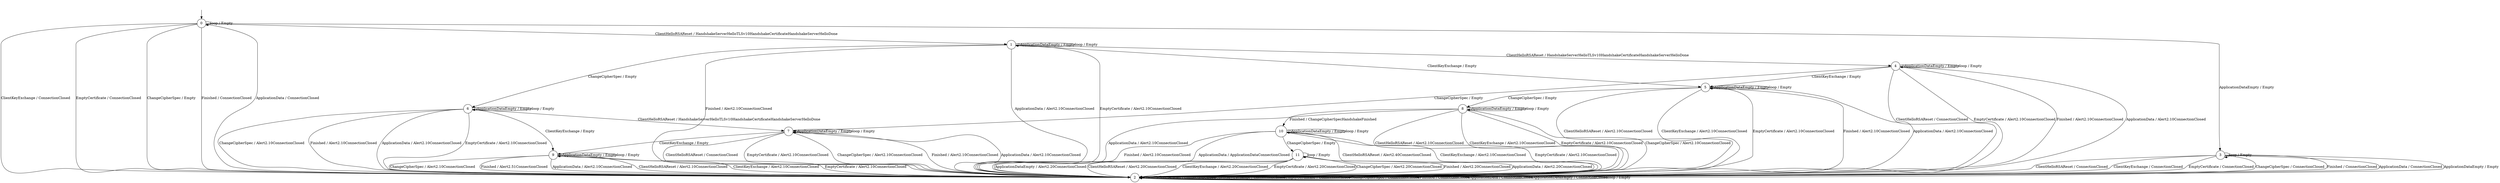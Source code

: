digraph g {
__start0 [label="" shape="none"];

	s0 [shape="circle" label="0"];
	s1 [shape="circle" label="1"];
	s2 [shape="circle" label="2"];
	s3 [shape="circle" label="3"];
	s4 [shape="circle" label="4"];
	s5 [shape="circle" label="5"];
	s6 [shape="circle" label="6"];
	s7 [shape="circle" label="7"];
	s8 [shape="circle" label="8"];
	s9 [shape="circle" label="9"];
	s10 [shape="circle" label="10"];
	s11 [shape="circle" label="11"];
	s0 -> s1 [label="ClientHelloRSAReset / HandshakeServerHelloTLSv10HandshakeCertificateHandshakeServerHelloDone"];
	s0 -> s2 [label="ClientKeyExchange / ConnectionClosed"];
	s0 -> s2 [label="EmptyCertificate / ConnectionClosed"];
	s0 -> s2 [label="ChangeCipherSpec / Empty"];
	s0 -> s2 [label="Finished / ConnectionClosed"];
	s0 -> s2 [label="ApplicationData / ConnectionClosed"];
	s0 -> s3 [label="ApplicationDataEmpty / Empty"];
	s1 -> s4 [label="ClientHelloRSAReset / HandshakeServerHelloTLSv10HandshakeCertificateHandshakeServerHelloDone"];
	s1 -> s5 [label="ClientKeyExchange / Empty"];
	s1 -> s2 [label="EmptyCertificate / Alert2.10ConnectionClosed"];
	s1 -> s6 [label="ChangeCipherSpec / Empty"];
	s1 -> s2 [label="Finished / Alert2.10ConnectionClosed"];
	s1 -> s2 [label="ApplicationData / Alert2.10ConnectionClosed"];
	s1 -> s1 [label="ApplicationDataEmpty / Empty"];
	s2 -> s2 [label="ClientHelloRSAReset / ConnectionClosed"];
	s2 -> s2 [label="ClientKeyExchange / ConnectionClosed"];
	s2 -> s2 [label="EmptyCertificate / ConnectionClosed"];
	s2 -> s2 [label="ChangeCipherSpec / ConnectionClosed"];
	s2 -> s2 [label="Finished / ConnectionClosed"];
	s2 -> s2 [label="ApplicationData / ConnectionClosed"];
	s2 -> s2 [label="ApplicationDataEmpty / ConnectionClosed"];
	s3 -> s2 [label="ClientHelloRSAReset / ConnectionClosed"];
	s3 -> s2 [label="ClientKeyExchange / ConnectionClosed"];
	s3 -> s2 [label="EmptyCertificate / ConnectionClosed"];
	s3 -> s2 [label="ChangeCipherSpec / ConnectionClosed"];
	s3 -> s2 [label="Finished / ConnectionClosed"];
	s3 -> s2 [label="ApplicationData / ConnectionClosed"];
	s3 -> s2 [label="ApplicationDataEmpty / Empty"];
	s4 -> s2 [label="ClientHelloRSAReset / ConnectionClosed"];
	s4 -> s5 [label="ClientKeyExchange / Empty"];
	s4 -> s2 [label="EmptyCertificate / Alert2.10ConnectionClosed"];
	s4 -> s7 [label="ChangeCipherSpec / Empty"];
	s4 -> s2 [label="Finished / Alert2.10ConnectionClosed"];
	s4 -> s2 [label="ApplicationData / Alert2.10ConnectionClosed"];
	s4 -> s4 [label="ApplicationDataEmpty / Empty"];
	s5 -> s2 [label="ClientHelloRSAReset / Alert2.10ConnectionClosed"];
	s5 -> s2 [label="ClientKeyExchange / Alert2.10ConnectionClosed"];
	s5 -> s2 [label="EmptyCertificate / Alert2.10ConnectionClosed"];
	s5 -> s8 [label="ChangeCipherSpec / Empty"];
	s5 -> s2 [label="Finished / Alert2.10ConnectionClosed"];
	s5 -> s2 [label="ApplicationData / Alert2.10ConnectionClosed"];
	s5 -> s5 [label="ApplicationDataEmpty / Empty"];
	s6 -> s7 [label="ClientHelloRSAReset / HandshakeServerHelloTLSv10HandshakeCertificateHandshakeServerHelloDone"];
	s6 -> s9 [label="ClientKeyExchange / Empty"];
	s6 -> s2 [label="EmptyCertificate / Alert2.10ConnectionClosed"];
	s6 -> s2 [label="ChangeCipherSpec / Alert2.10ConnectionClosed"];
	s6 -> s2 [label="Finished / Alert2.10ConnectionClosed"];
	s6 -> s2 [label="ApplicationData / Alert2.10ConnectionClosed"];
	s6 -> s6 [label="ApplicationDataEmpty / Empty"];
	s7 -> s2 [label="ClientHelloRSAReset / ConnectionClosed"];
	s7 -> s9 [label="ClientKeyExchange / Empty"];
	s7 -> s2 [label="EmptyCertificate / Alert2.10ConnectionClosed"];
	s7 -> s2 [label="ChangeCipherSpec / Alert2.10ConnectionClosed"];
	s7 -> s2 [label="Finished / Alert2.10ConnectionClosed"];
	s7 -> s2 [label="ApplicationData / Alert2.10ConnectionClosed"];
	s7 -> s7 [label="ApplicationDataEmpty / Empty"];
	s8 -> s2 [label="ClientHelloRSAReset / Alert2.10ConnectionClosed"];
	s8 -> s2 [label="ClientKeyExchange / Alert2.10ConnectionClosed"];
	s8 -> s2 [label="EmptyCertificate / Alert2.10ConnectionClosed"];
	s8 -> s2 [label="ChangeCipherSpec / Alert2.10ConnectionClosed"];
	s8 -> s10 [label="Finished / ChangeCipherSpecHandshakeFinished"];
	s8 -> s2 [label="ApplicationData / Alert2.10ConnectionClosed"];
	s8 -> s8 [label="ApplicationDataEmpty / Empty"];
	s9 -> s2 [label="ClientHelloRSAReset / Alert2.10ConnectionClosed"];
	s9 -> s2 [label="ClientKeyExchange / Alert2.10ConnectionClosed"];
	s9 -> s2 [label="EmptyCertificate / Alert2.10ConnectionClosed"];
	s9 -> s2 [label="ChangeCipherSpec / Alert2.10ConnectionClosed"];
	s9 -> s2 [label="Finished / Alert2.51ConnectionClosed"];
	s9 -> s2 [label="ApplicationData / Alert2.10ConnectionClosed"];
	s9 -> s9 [label="ApplicationDataEmpty / Empty"];
	s10 -> s2 [label="ClientHelloRSAReset / Alert2.40ConnectionClosed"];
	s10 -> s2 [label="ClientKeyExchange / Alert2.10ConnectionClosed"];
	s10 -> s2 [label="EmptyCertificate / Alert2.10ConnectionClosed"];
	s10 -> s11 [label="ChangeCipherSpec / Empty"];
	s10 -> s2 [label="Finished / Alert2.10ConnectionClosed"];
	s10 -> s2 [label="ApplicationData / ApplicationDataConnectionClosed"];
	s10 -> s10 [label="ApplicationDataEmpty / Empty"];
	s11 -> s2 [label="ClientHelloRSAReset / Alert2.20ConnectionClosed"];
	s11 -> s2 [label="ClientKeyExchange / Alert2.20ConnectionClosed"];
	s11 -> s2 [label="EmptyCertificate / Alert2.20ConnectionClosed"];
	s11 -> s2 [label="ChangeCipherSpec / Alert2.20ConnectionClosed"];
	s11 -> s2 [label="Finished / Alert2.20ConnectionClosed"];
	s11 -> s2 [label="ApplicationData / Alert2.20ConnectionClosed"];
	s11 -> s2 [label="ApplicationDataEmpty / Alert2.20ConnectionClosed"];
    s0 -> s0 [label="loop / Empty"];
    s1 -> s1 [label="loop / Empty"];
    s2 -> s2 [label="loop / Empty"];
    s3 -> s3 [label="loop / Empty"];
    s4 -> s4 [label="loop / Empty"];
    s5 -> s5 [label="loop / Empty"];
    s6 -> s6 [label="loop / Empty"];
    s7 -> s7 [label="loop / Empty"];
    s8 -> s8 [label="loop / Empty"];
    s9 -> s9 [label="loop / Empty"];
    s10 -> s10 [label="loop / Empty"];
    s11 -> s11 [label="loop / Empty"];

__start0 -> s0;
}
